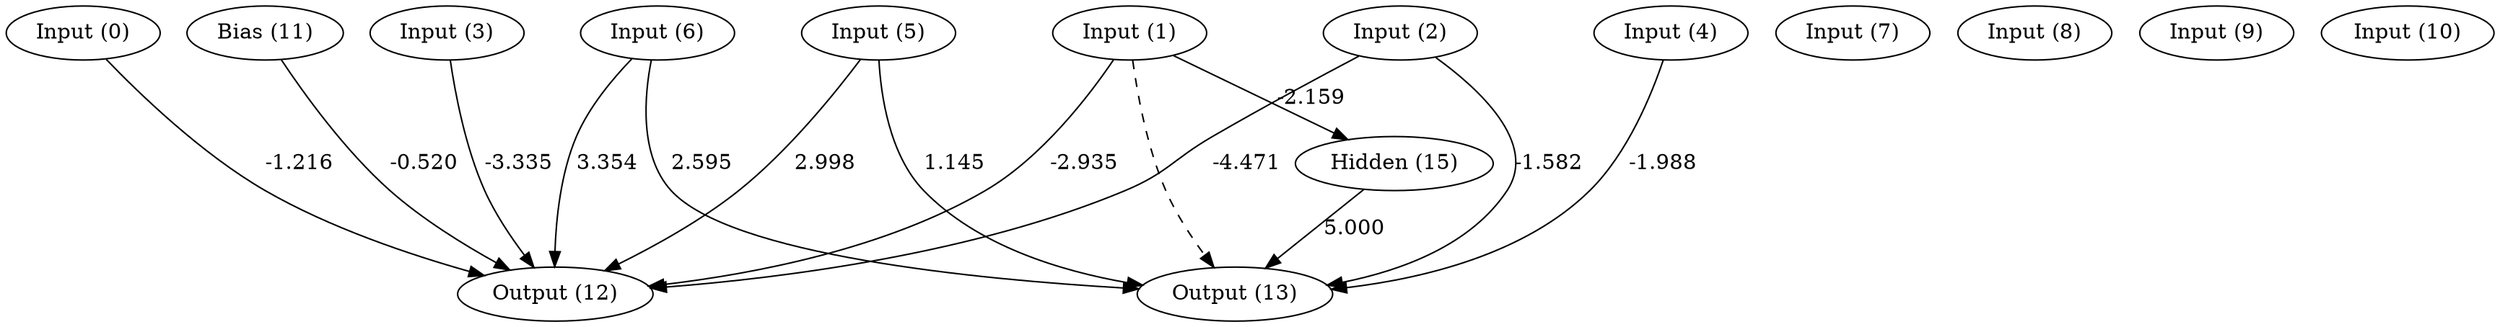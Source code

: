 digraph G {
  11 [ label="Bias (11)" ];
  0 [ label="Input (0)" ];
  1 [ label="Input (1)" ];
  2 [ label="Input (2)" ];
  3 [ label="Input (3)" ];
  4 [ label="Input (4)" ];
  5 [ label="Input (5)" ];
  6 [ label="Input (6)" ];
  7 [ label="Input (7)" ];
  8 [ label="Input (8)" ];
  9 [ label="Input (9)" ];
  10 [ label="Input (10)" ];
  12 [ label="Output (12)" ];
  13 [ label="Output (13)" ];
  15 [ label="Hidden (15)" ];
  { rank=same 11 0 1 2 3 4 5 6 7 8 9 10 }
  { rank=same 12 13 }
  11 -> 12 [ label="-0.520" ];
  0 -> 12 [ label="-1.216" ];
  1 -> 12 [ label="-2.935" ];
  1 -> 13 [ style="dashed" ];
  2 -> 12 [ label="-4.471" ];
  2 -> 13 [ label="-1.582" ];
  3 -> 12 [ label="-3.335" ];
  4 -> 13 [ label="-1.988" ];
  5 -> 12 [ label="2.998" ];
  6 -> 12 [ label="3.354" ];
  6 -> 13 [ label="2.595" ];
  5 -> 13 [ label="1.145" ];
  1 -> 15 [ label="-2.159" ];
  15 -> 13 [ label="5.000" ];
}
